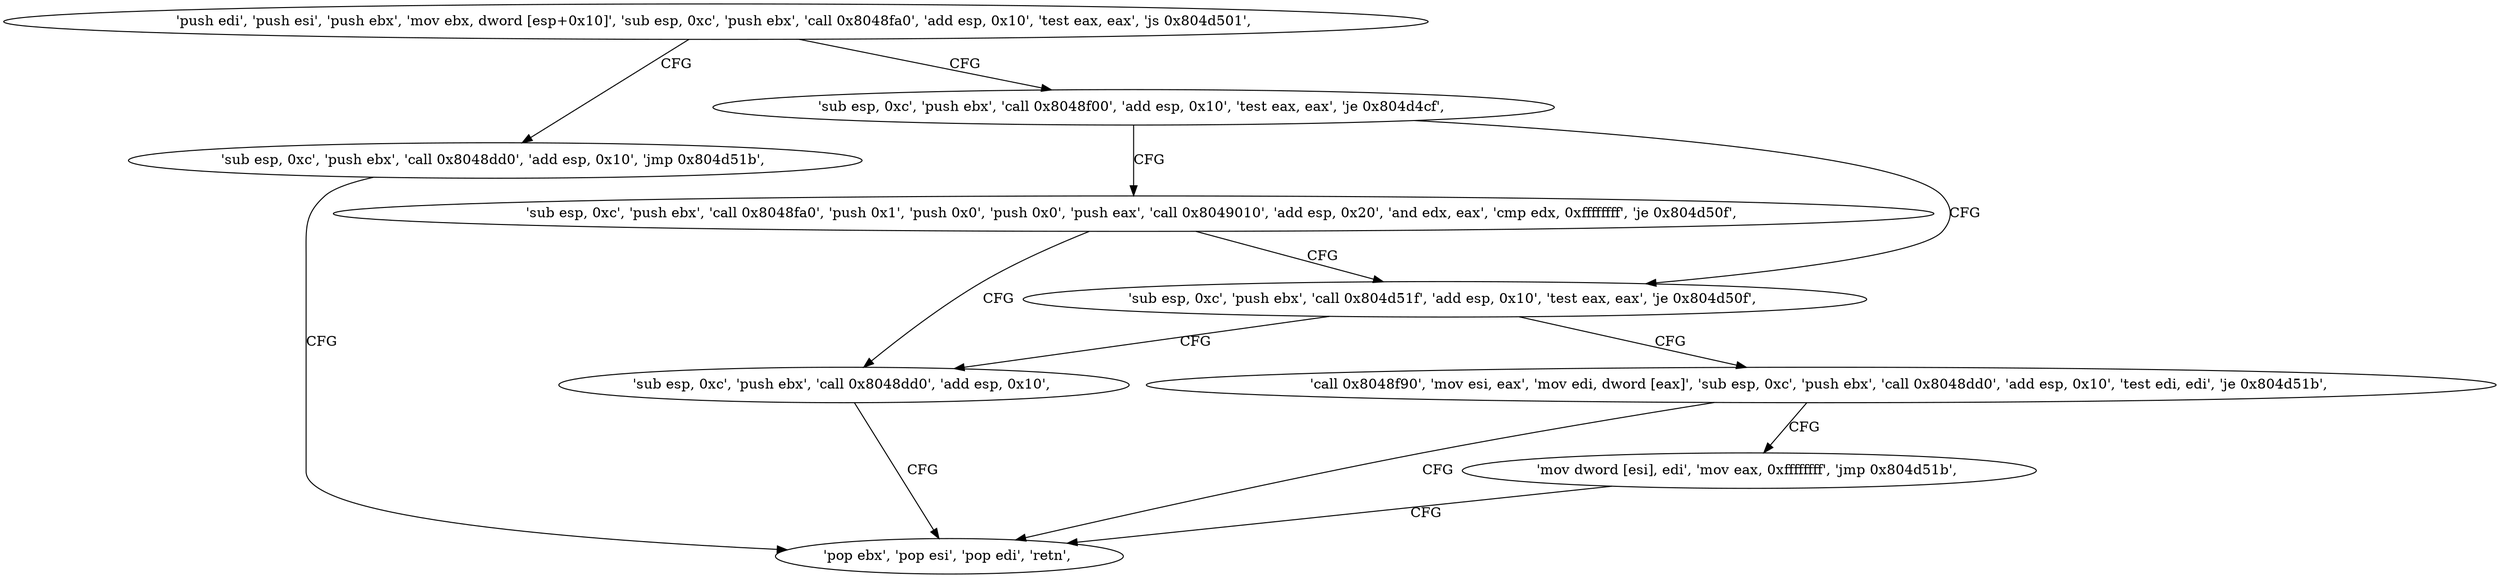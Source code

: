 digraph "func" {
"134534281" [label = "'push edi', 'push esi', 'push ebx', 'mov ebx, dword [esp+0x10]', 'sub esp, 0xc', 'push ebx', 'call 0x8048fa0', 'add esp, 0x10', 'test eax, eax', 'js 0x804d501', " ]
"134534401" [label = "'sub esp, 0xc', 'push ebx', 'call 0x8048dd0', 'add esp, 0x10', 'jmp 0x804d51b', " ]
"134534304" [label = "'sub esp, 0xc', 'push ebx', 'call 0x8048f00', 'add esp, 0x10', 'test eax, eax', 'je 0x804d4cf', " ]
"134534427" [label = "'pop ebx', 'pop esi', 'pop edi', 'retn', " ]
"134534351" [label = "'sub esp, 0xc', 'push ebx', 'call 0x804d51f', 'add esp, 0x10', 'test eax, eax', 'je 0x804d50f', " ]
"134534320" [label = "'sub esp, 0xc', 'push ebx', 'call 0x8048fa0', 'push 0x1', 'push 0x0', 'push 0x0', 'push eax', 'call 0x8049010', 'add esp, 0x20', 'and edx, eax', 'cmp edx, 0xffffffff', 'je 0x804d50f', " ]
"134534415" [label = "'sub esp, 0xc', 'push ebx', 'call 0x8048dd0', 'add esp, 0x10', " ]
"134534367" [label = "'call 0x8048f90', 'mov esi, eax', 'mov edi, dword [eax]', 'sub esp, 0xc', 'push ebx', 'call 0x8048dd0', 'add esp, 0x10', 'test edi, edi', 'je 0x804d51b', " ]
"134534392" [label = "'mov dword [esi], edi', 'mov eax, 0xffffffff', 'jmp 0x804d51b', " ]
"134534281" -> "134534401" [ label = "CFG" ]
"134534281" -> "134534304" [ label = "CFG" ]
"134534401" -> "134534427" [ label = "CFG" ]
"134534304" -> "134534351" [ label = "CFG" ]
"134534304" -> "134534320" [ label = "CFG" ]
"134534351" -> "134534415" [ label = "CFG" ]
"134534351" -> "134534367" [ label = "CFG" ]
"134534320" -> "134534415" [ label = "CFG" ]
"134534320" -> "134534351" [ label = "CFG" ]
"134534415" -> "134534427" [ label = "CFG" ]
"134534367" -> "134534427" [ label = "CFG" ]
"134534367" -> "134534392" [ label = "CFG" ]
"134534392" -> "134534427" [ label = "CFG" ]
}
